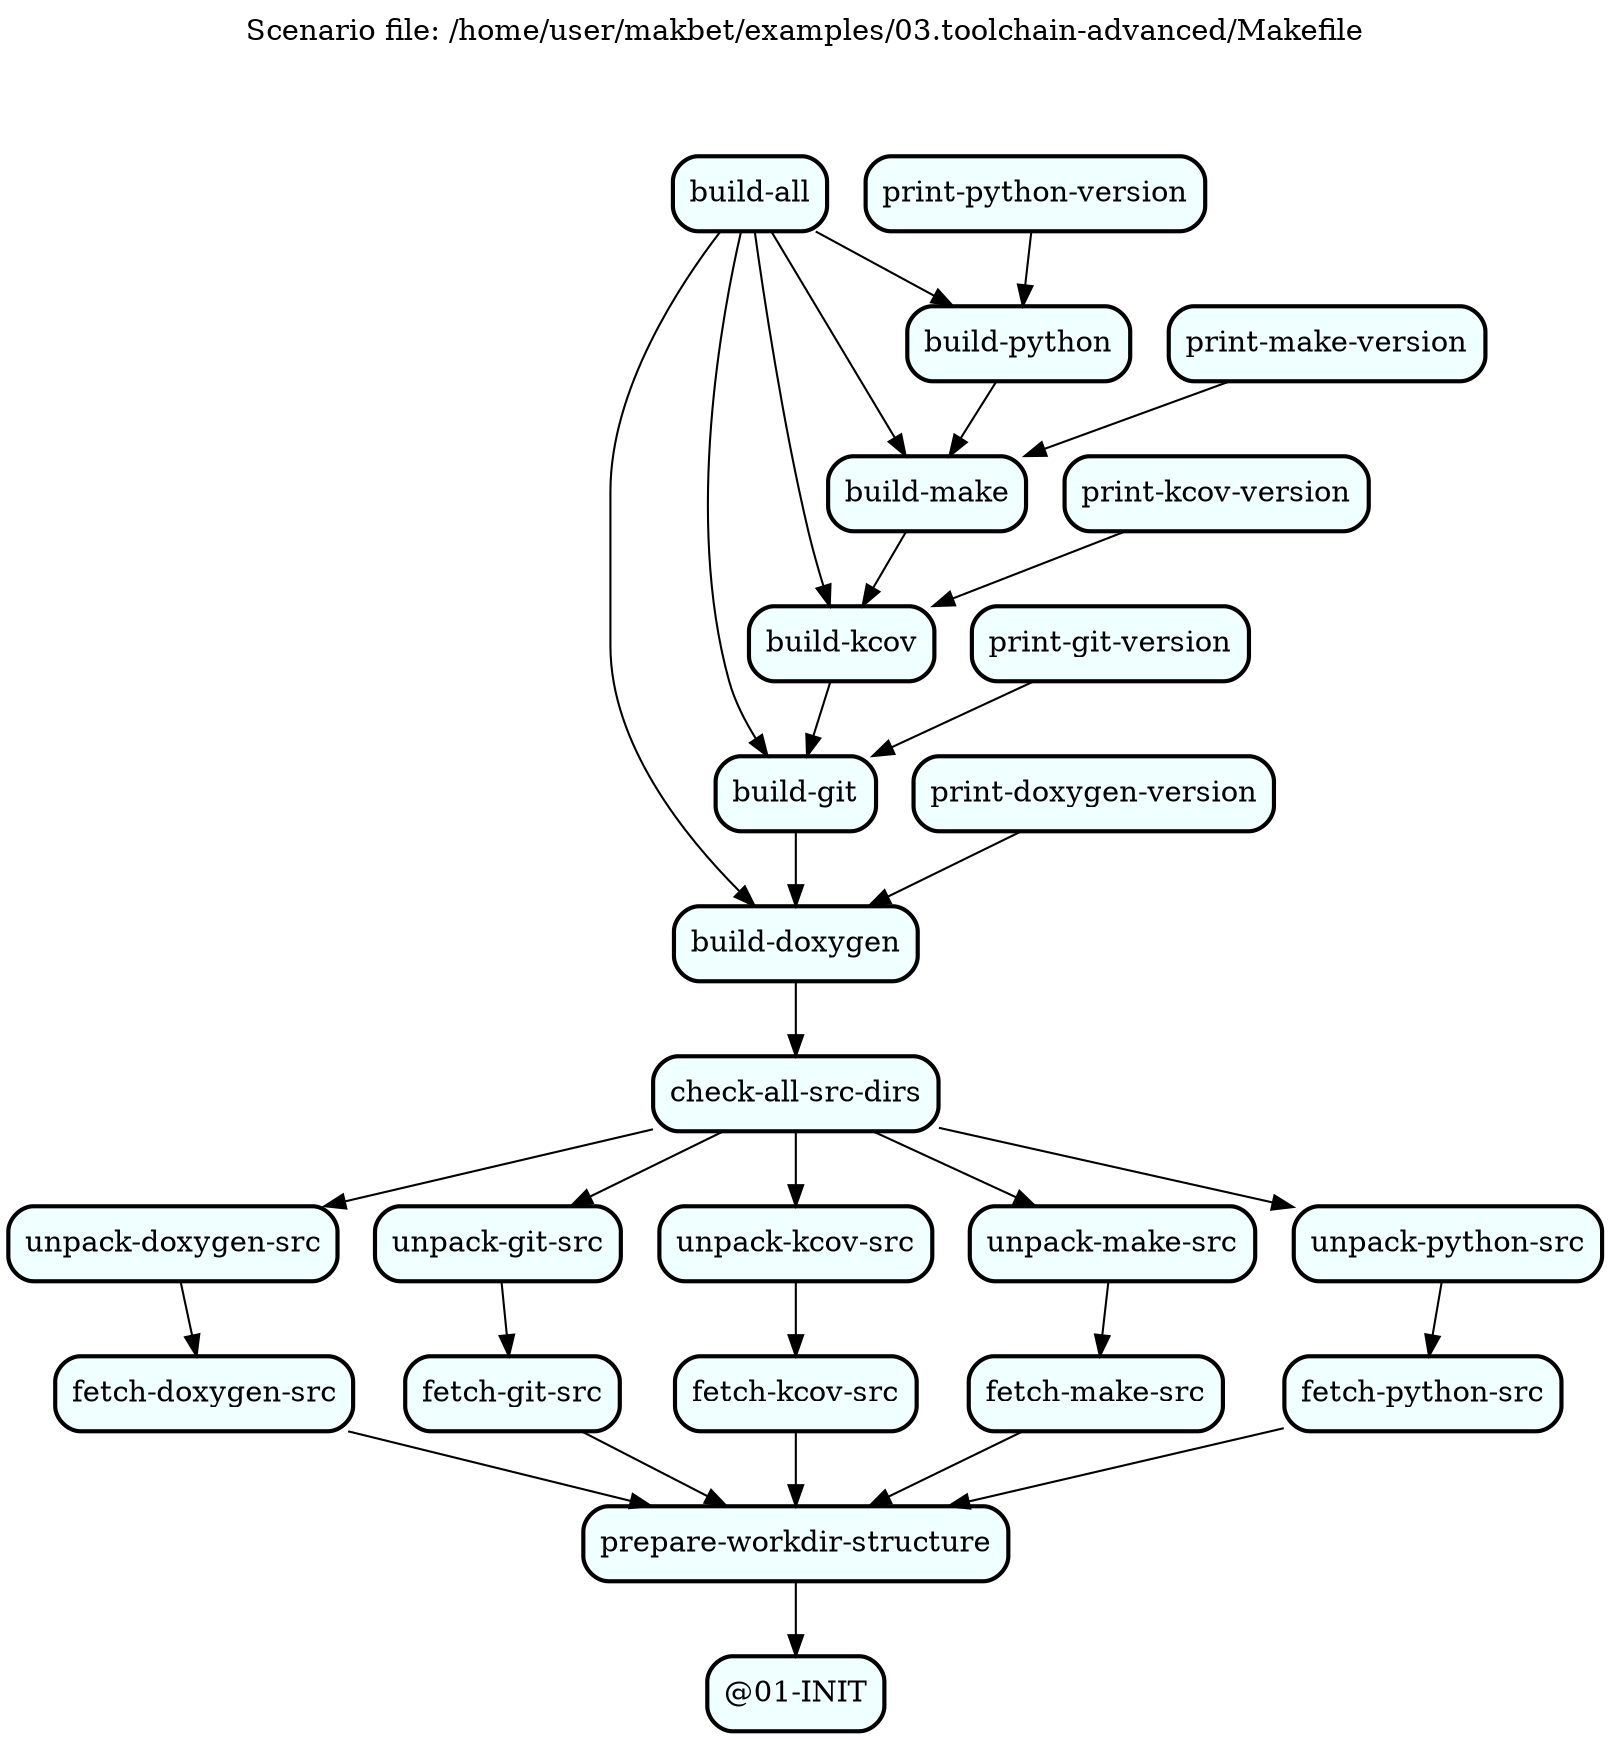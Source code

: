 digraph {

// This file has been generated by makbet heads/master-0-g0eba8f3
// Generation date: Mon Aug 31 12:00:46 AM CEST 2020
// Scenario file: /home/user/makbet/examples/03.toolchain-advanced/Makefile

// Graph title.
labelloc="t";
label="Scenario file: /home/user/makbet/examples/03.toolchain-advanced/Makefile\n\n\n\n";

// Global options for all nodes.
node [shape="box" style="rounded, bold, filled" fillcolor="azure"];


// TASK_NAME: @01-INIT
// TASK_ID: 1
// TASK_DEPS: 
// TASK_CMD: 
// TASK_CMD_OPTS: 
"@01-INIT";

// TASK_NAME: build-all
// TASK_ID: 26
// TASK_DEPS: build-doxygen build-git build-kcov build-make build-python
// TASK_CMD: 
// TASK_CMD_OPTS: 
"build-all" -> "build-doxygen";
"build-all" -> "build-git";
"build-all" -> "build-kcov";
"build-all" -> "build-make";
"build-all" -> "build-python";

// TASK_NAME: build-doxygen
// TASK_ID: 15
// TASK_DEPS: check-all-src-dirs
// TASK_CMD: /home/user/makbet/examples/lib/tasks/build-scripts/build-doxygen
// TASK_CMD_OPTS: /tmp/makbet/examples/03.toolchain-advanced/doxygen/doxygen-Release_1_9_0/
"build-doxygen" -> "check-all-src-dirs";

// TASK_NAME: build-git
// TASK_ID: 16
// TASK_DEPS: build-doxygen
// TASK_CMD: /home/user/makbet/examples/lib/tasks/build-scripts/build-git
// TASK_CMD_OPTS: /tmp/makbet/examples/03.toolchain-advanced/git/git-2.29.2/
"build-git" -> "build-doxygen";

// TASK_NAME: build-kcov
// TASK_ID: 17
// TASK_DEPS: build-git
// TASK_CMD: /home/user/makbet/examples/lib/tasks/build-scripts/build-kcov
// TASK_CMD_OPTS: /tmp/makbet/examples/03.toolchain-advanced/kcov/kcov-38/
"build-kcov" -> "build-git";

// TASK_NAME: build-make
// TASK_ID: 18
// TASK_DEPS: build-kcov
// TASK_CMD: /home/user/makbet/examples/lib/tasks/build-scripts/build-make
// TASK_CMD_OPTS: /tmp/makbet/examples/03.toolchain-advanced/make/make-4.3/
"build-make" -> "build-kcov";

// TASK_NAME: build-python
// TASK_ID: 19
// TASK_DEPS: build-make
// TASK_CMD: /home/user/makbet/examples/lib/tasks/build-scripts/build-python
// TASK_CMD_OPTS: /tmp/makbet/examples/03.toolchain-advanced/python/Python-3.9.1/
"build-python" -> "build-make";

// TASK_NAME: check-all-src-dirs
// TASK_ID: 14
// TASK_DEPS: unpack-doxygen-src unpack-git-src unpack-kcov-src unpack-make-src unpack-python-src
// TASK_CMD: /home/user/makbet/examples/lib/tasks/common/check-dirs
// TASK_CMD_OPTS: /tmp/makbet/examples/03.toolchain-advanced/doxygen/doxygen-Release_1_9_0/ /tmp/makbet/examples/03.toolchain-advanced/git/git-2.29.2/ /tmp/makbet/examples/03.toolchain-advanced/kcov/kcov-38/ /tmp/makbet/examples/03.toolchain-advanced/make/make-4.3/ /tmp/makbet/examples/03.toolchain-advanced/python/Python-3.9.1/
"check-all-src-dirs" -> "unpack-doxygen-src";
"check-all-src-dirs" -> "unpack-git-src";
"check-all-src-dirs" -> "unpack-kcov-src";
"check-all-src-dirs" -> "unpack-make-src";
"check-all-src-dirs" -> "unpack-python-src";

// TASK_NAME: fetch-doxygen-src
// TASK_ID: 4
// TASK_DEPS: prepare-workdir-structure
// TASK_CMD: /home/user/makbet/examples/lib/tasks/common/download-file
// TASK_CMD_OPTS: https://github.com/doxygen/doxygen/archive/Release_1_9_0.zip /tmp/makbet/examples/03.toolchain-advanced/doxygen/Release_1_9_0.zip
"fetch-doxygen-src" -> "prepare-workdir-structure";

// TASK_NAME: fetch-git-src
// TASK_ID: 5
// TASK_DEPS: prepare-workdir-structure
// TASK_CMD: /home/user/makbet/examples/lib/tasks/common/download-file
// TASK_CMD_OPTS: https://github.com/git/git/archive/v2.29.2.zip /tmp/makbet/examples/03.toolchain-advanced/git/v2.29.2.zip
"fetch-git-src" -> "prepare-workdir-structure";

// TASK_NAME: fetch-kcov-src
// TASK_ID: 6
// TASK_DEPS: prepare-workdir-structure
// TASK_CMD: /home/user/makbet/examples/lib/tasks/common/download-file
// TASK_CMD_OPTS: https://github.com/SimonKagstrom/kcov/archive/38.zip /tmp/makbet/examples/03.toolchain-advanced/kcov/38.zip
"fetch-kcov-src" -> "prepare-workdir-structure";

// TASK_NAME: fetch-make-src
// TASK_ID: 7
// TASK_DEPS: prepare-workdir-structure
// TASK_CMD: /home/user/makbet/examples/lib/tasks/common/download-file
// TASK_CMD_OPTS: http://ftp.gnu.org/gnu/make/make-4.3.tar.gz /tmp/makbet/examples/03.toolchain-advanced/make/make-4.3.tar.gz
"fetch-make-src" -> "prepare-workdir-structure";

// TASK_NAME: fetch-python-src
// TASK_ID: 8
// TASK_DEPS: prepare-workdir-structure
// TASK_CMD: /home/user/makbet/examples/lib/tasks/common/download-file
// TASK_CMD_OPTS: https://www.python.org/ftp/python/3.9.1/Python-3.9.1.tar.xz /tmp/makbet/examples/03.toolchain-advanced/python/Python-3.9.1.tar.xz
"fetch-python-src" -> "prepare-workdir-structure";

// TASK_NAME: prepare-workdir-structure
// TASK_ID: 3
// TASK_DEPS: @01-INIT
// TASK_CMD: /home/user/makbet/examples/lib/tasks/common/create-dir-structure
// TASK_CMD_OPTS: /tmp/makbet/examples/03.toolchain-advanced/doxygen /tmp/makbet/examples/03.toolchain-advanced/git /tmp/makbet/examples/03.toolchain-advanced/kcov /tmp/makbet/examples/03.toolchain-advanced/make /tmp/makbet/examples/03.toolchain-advanced/python
"prepare-workdir-structure" -> "@01-INIT";

// TASK_NAME: print-doxygen-version
// TASK_ID: 21
// TASK_DEPS: build-doxygen
// TASK_CMD: /home/user/makbet/examples/lib/tasks/common/exec-cmd
// TASK_CMD_OPTS: /tmp/makbet/examples/03.toolchain-advanced/doxygen/doxygen-Release_1_9_0/build/bin/doxygen --version
"print-doxygen-version" -> "build-doxygen";

// TASK_NAME: print-git-version
// TASK_ID: 22
// TASK_DEPS: build-git
// TASK_CMD: /home/user/makbet/examples/lib/tasks/common/exec-cmd
// TASK_CMD_OPTS: /tmp/makbet/examples/03.toolchain-advanced/git/git-2.29.2/git --version
"print-git-version" -> "build-git";

// TASK_NAME: print-kcov-version
// TASK_ID: 23
// TASK_DEPS: build-kcov
// TASK_CMD: /home/user/makbet/examples/lib/tasks/common/exec-cmd
// TASK_CMD_OPTS: /tmp/makbet/examples/03.toolchain-advanced/kcov/kcov-38/build/src/kcov --version
"print-kcov-version" -> "build-kcov";

// TASK_NAME: print-make-version
// TASK_ID: 24
// TASK_DEPS: build-make
// TASK_CMD: /home/user/makbet/examples/lib/tasks/common/exec-cmd
// TASK_CMD_OPTS: /tmp/makbet/examples/03.toolchain-advanced/make/make-4.3/make --version
"print-make-version" -> "build-make";

// TASK_NAME: print-python-version
// TASK_ID: 25
// TASK_DEPS: build-python
// TASK_CMD: /home/user/makbet/examples/lib/tasks/common/exec-cmd
// TASK_CMD_OPTS: /tmp/makbet/examples/03.toolchain-advanced/python/Python-3.9.1/python -V
"print-python-version" -> "build-python";

// TASK_NAME: unpack-doxygen-src
// TASK_ID: 9
// TASK_DEPS: fetch-doxygen-src
// TASK_CMD: /home/user/makbet/examples/lib/tasks/common/uncompress-zip-file
// TASK_CMD_OPTS: /tmp/makbet/examples/03.toolchain-advanced/doxygen/Release_1_9_0.zip /tmp/makbet/examples/03.toolchain-advanced/doxygen/
"unpack-doxygen-src" -> "fetch-doxygen-src";

// TASK_NAME: unpack-git-src
// TASK_ID: 10
// TASK_DEPS: fetch-git-src
// TASK_CMD: /home/user/makbet/examples/lib/tasks/common/uncompress-zip-file
// TASK_CMD_OPTS: /tmp/makbet/examples/03.toolchain-advanced/git/v2.29.2.zip /tmp/makbet/examples/03.toolchain-advanced/git/
"unpack-git-src" -> "fetch-git-src";

// TASK_NAME: unpack-kcov-src
// TASK_ID: 11
// TASK_DEPS: fetch-kcov-src
// TASK_CMD: /home/user/makbet/examples/lib/tasks/common/uncompress-zip-file
// TASK_CMD_OPTS: /tmp/makbet/examples/03.toolchain-advanced/kcov/38.zip /tmp/makbet/examples/03.toolchain-advanced/kcov/
"unpack-kcov-src" -> "fetch-kcov-src";

// TASK_NAME: unpack-make-src
// TASK_ID: 12
// TASK_DEPS: fetch-make-src
// TASK_CMD: /home/user/makbet/examples/lib/tasks/common/uncompress-tgz-file
// TASK_CMD_OPTS: /tmp/makbet/examples/03.toolchain-advanced/make/make-4.3.tar.gz /tmp/makbet/examples/03.toolchain-advanced/make/
"unpack-make-src" -> "fetch-make-src";

// TASK_NAME: unpack-python-src
// TASK_ID: 13
// TASK_DEPS: fetch-python-src
// TASK_CMD: /home/user/makbet/examples/lib/tasks/common/uncompress-txz-file
// TASK_CMD_OPTS: /tmp/makbet/examples/03.toolchain-advanced/python/Python-3.9.1.tar.xz /tmp/makbet/examples/03.toolchain-advanced/python/
"unpack-python-src" -> "fetch-python-src";

}


// End of file
